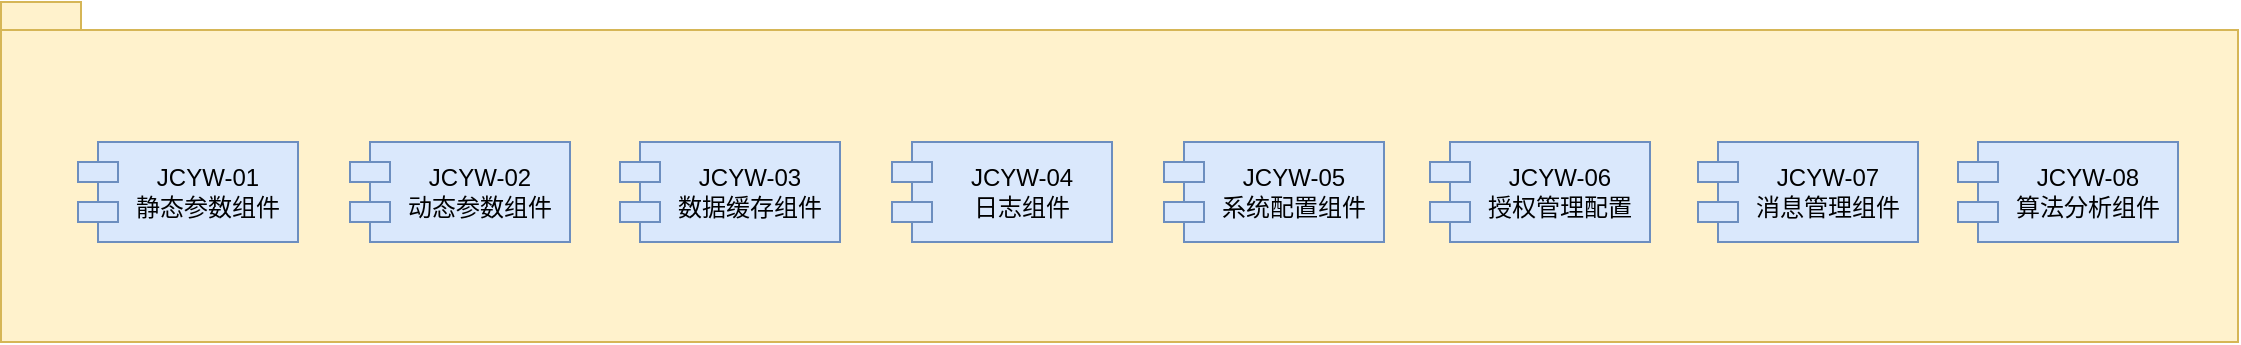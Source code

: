 <mxfile version="20.2.3" type="github">
  <diagram id="JJSmibT1EJX7LFbNk_5x" name="第 1 页">
    <mxGraphModel dx="2062" dy="1058" grid="1" gridSize="10" guides="1" tooltips="1" connect="1" arrows="1" fold="1" page="1" pageScale="1" pageWidth="1200" pageHeight="1920" math="0" shadow="0">
      <root>
        <mxCell id="0" />
        <mxCell id="1" parent="0" />
        <mxCell id="6_0Nt4mXFQ0J_Uwlxax1-1" value="" style="shape=folder;fontStyle=1;spacingTop=10;tabWidth=40;tabHeight=14;tabPosition=left;html=1;fontSize=18;verticalAlign=top;fillColor=#fff2cc;strokeColor=#d6b656;" vertex="1" parent="1">
          <mxGeometry x="41.5" y="980" width="1118.5" height="170" as="geometry" />
        </mxCell>
        <mxCell id="6_0Nt4mXFQ0J_Uwlxax1-2" value="JCYW-01&#xa;日志组件" style="shape=module;align=center;spacingLeft=20;align=center;verticalAlign=middle;whiteSpace=wrap;labelPosition=center;verticalLabelPosition=middle;fillColor=#dae8fc;strokeColor=#6c8ebf;" vertex="1" parent="1">
          <mxGeometry x="274" y="1050" width="110" height="50" as="geometry" />
        </mxCell>
        <mxCell id="6_0Nt4mXFQ0J_Uwlxax1-3" value="JCYW-02&#xa;注册中心" style="shape=module;align=center;spacingLeft=20;align=center;verticalAlign=middle;whiteSpace=wrap;labelPosition=center;verticalLabelPosition=middle;fillColor=#dae8fc;strokeColor=#6c8ebf;" vertex="1" parent="1">
          <mxGeometry x="410" y="1050" width="110" height="50" as="geometry" />
        </mxCell>
        <mxCell id="6_0Nt4mXFQ0J_Uwlxax1-4" value="JCYW-03&#xa;配置中心" style="shape=module;align=center;spacingLeft=20;align=center;verticalAlign=middle;whiteSpace=wrap;labelPosition=center;verticalLabelPosition=middle;fillColor=#dae8fc;strokeColor=#6c8ebf;" vertex="1" parent="1">
          <mxGeometry x="545" y="1050" width="110" height="50" as="geometry" />
        </mxCell>
        <mxCell id="6_0Nt4mXFQ0J_Uwlxax1-5" value="JCYW-04&#xa;网关组件" style="shape=module;align=center;spacingLeft=20;align=center;verticalAlign=middle;whiteSpace=wrap;labelPosition=center;verticalLabelPosition=middle;fillColor=#dae8fc;strokeColor=#6c8ebf;" vertex="1" parent="1">
          <mxGeometry x="681" y="1050" width="110" height="50" as="geometry" />
        </mxCell>
        <mxCell id="6_0Nt4mXFQ0J_Uwlxax1-6" value="JCYW-05&#xa;安全组件" style="shape=module;align=center;spacingLeft=20;align=center;verticalAlign=middle;whiteSpace=wrap;labelPosition=center;verticalLabelPosition=middle;fillColor=#dae8fc;strokeColor=#6c8ebf;" vertex="1" parent="1">
          <mxGeometry x="817" y="1050" width="110" height="50" as="geometry" />
        </mxCell>
        <mxCell id="6_0Nt4mXFQ0J_Uwlxax1-7" value="" style="shape=folder;fontStyle=1;spacingTop=10;tabWidth=40;tabHeight=14;tabPosition=left;html=1;fontSize=18;verticalAlign=top;fillColor=#fff2cc;strokeColor=#d6b656;" vertex="1" parent="1">
          <mxGeometry x="41.5" y="980" width="1118.5" height="170" as="geometry" />
        </mxCell>
        <mxCell id="6_0Nt4mXFQ0J_Uwlxax1-8" value="JCYW-01&#xa;静态参数组件" style="shape=module;align=center;spacingLeft=20;align=center;verticalAlign=middle;whiteSpace=wrap;labelPosition=center;verticalLabelPosition=middle;fillColor=#dae8fc;strokeColor=#6c8ebf;" vertex="1" parent="1">
          <mxGeometry x="80" y="1050" width="110" height="50" as="geometry" />
        </mxCell>
        <mxCell id="6_0Nt4mXFQ0J_Uwlxax1-9" value="JCYW-02&#xa;动态参数组件" style="shape=module;align=center;spacingLeft=20;align=center;verticalAlign=middle;whiteSpace=wrap;labelPosition=center;verticalLabelPosition=middle;fillColor=#dae8fc;strokeColor=#6c8ebf;" vertex="1" parent="1">
          <mxGeometry x="216" y="1050" width="110" height="50" as="geometry" />
        </mxCell>
        <mxCell id="6_0Nt4mXFQ0J_Uwlxax1-10" value="JCYW-03&#xa;数据缓存组件" style="shape=module;align=center;spacingLeft=20;align=center;verticalAlign=middle;whiteSpace=wrap;labelPosition=center;verticalLabelPosition=middle;fillColor=#dae8fc;strokeColor=#6c8ebf;" vertex="1" parent="1">
          <mxGeometry x="351" y="1050" width="110" height="50" as="geometry" />
        </mxCell>
        <mxCell id="6_0Nt4mXFQ0J_Uwlxax1-11" value="JCYW-04&#xa;日志组件" style="shape=module;align=center;spacingLeft=20;align=center;verticalAlign=middle;whiteSpace=wrap;labelPosition=center;verticalLabelPosition=middle;fillColor=#dae8fc;strokeColor=#6c8ebf;" vertex="1" parent="1">
          <mxGeometry x="487" y="1050" width="110" height="50" as="geometry" />
        </mxCell>
        <mxCell id="6_0Nt4mXFQ0J_Uwlxax1-12" value="JCYW-05&#xa;系统配置组件" style="shape=module;align=center;spacingLeft=20;align=center;verticalAlign=middle;whiteSpace=wrap;labelPosition=center;verticalLabelPosition=middle;fillColor=#dae8fc;strokeColor=#6c8ebf;" vertex="1" parent="1">
          <mxGeometry x="623" y="1050" width="110" height="50" as="geometry" />
        </mxCell>
        <mxCell id="6_0Nt4mXFQ0J_Uwlxax1-13" value="JCYW-06&#xa;授权管理配置" style="shape=module;align=center;spacingLeft=20;align=center;verticalAlign=middle;whiteSpace=wrap;labelPosition=center;verticalLabelPosition=middle;fillColor=#dae8fc;strokeColor=#6c8ebf;" vertex="1" parent="1">
          <mxGeometry x="756" y="1050" width="110" height="50" as="geometry" />
        </mxCell>
        <mxCell id="6_0Nt4mXFQ0J_Uwlxax1-14" value="JCYW-07&#xa;消息管理组件" style="shape=module;align=center;spacingLeft=20;align=center;verticalAlign=middle;whiteSpace=wrap;labelPosition=center;verticalLabelPosition=middle;fillColor=#dae8fc;strokeColor=#6c8ebf;" vertex="1" parent="1">
          <mxGeometry x="890" y="1050" width="110" height="50" as="geometry" />
        </mxCell>
        <mxCell id="6_0Nt4mXFQ0J_Uwlxax1-15" value="JCYW-08&#xa;算法分析组件" style="shape=module;align=center;spacingLeft=20;align=center;verticalAlign=middle;whiteSpace=wrap;labelPosition=center;verticalLabelPosition=middle;fillColor=#dae8fc;strokeColor=#6c8ebf;" vertex="1" parent="1">
          <mxGeometry x="1020" y="1050" width="110" height="50" as="geometry" />
        </mxCell>
      </root>
    </mxGraphModel>
  </diagram>
</mxfile>
